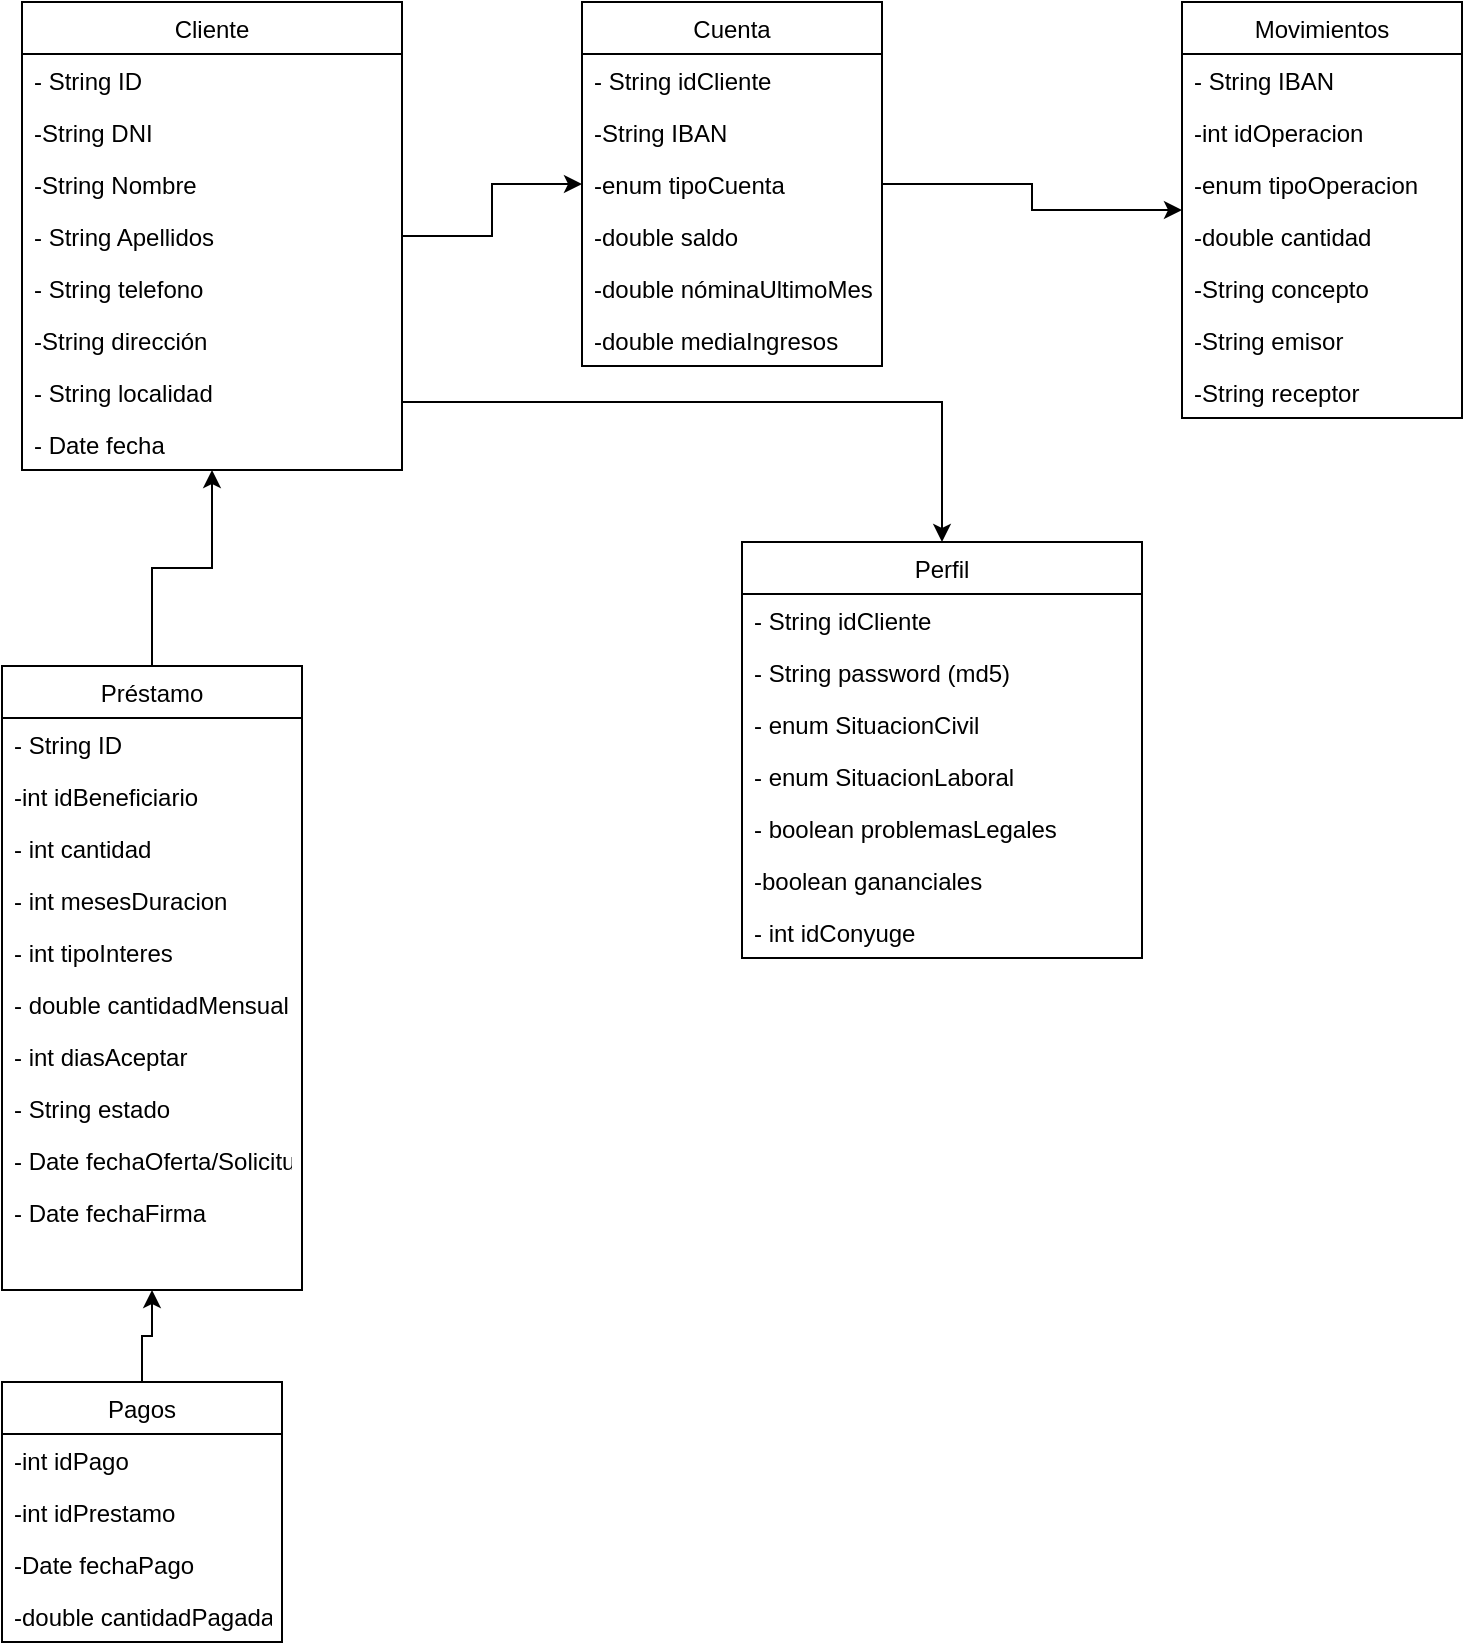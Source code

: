 <mxfile version="19.0.2" type="device"><diagram id="qlV79bPoqPxRbt2Vk2Qp" name="Página-1"><mxGraphModel dx="1622" dy="863" grid="1" gridSize="10" guides="1" tooltips="1" connect="1" arrows="1" fold="1" page="1" pageScale="1" pageWidth="827" pageHeight="1169" math="0" shadow="0"><root><mxCell id="0"/><mxCell id="1" parent="0"/><mxCell id="fdAXG1VmMjPfNaknBt4R-120" style="edgeStyle=orthogonalEdgeStyle;rounded=0;orthogonalLoop=1;jettySize=auto;html=1;" parent="1" source="fdAXG1VmMjPfNaknBt4R-1" target="fdAXG1VmMjPfNaknBt4R-21" edge="1"><mxGeometry relative="1" as="geometry"/></mxCell><mxCell id="fdAXG1VmMjPfNaknBt4R-122" style="edgeStyle=orthogonalEdgeStyle;rounded=0;orthogonalLoop=1;jettySize=auto;html=1;" parent="1" source="fdAXG1VmMjPfNaknBt4R-1" target="fdAXG1VmMjPfNaknBt4R-13" edge="1"><mxGeometry relative="1" as="geometry"><Array as="points"><mxPoint x="460" y="240"/></Array></mxGeometry></mxCell><mxCell id="fdAXG1VmMjPfNaknBt4R-1" value="Cliente" style="swimlane;fontStyle=0;childLayout=stackLayout;horizontal=1;startSize=26;fillColor=none;horizontalStack=0;resizeParent=1;resizeParentMax=0;resizeLast=0;collapsible=1;marginBottom=0;" parent="1" vertex="1"><mxGeometry y="40" width="190" height="234" as="geometry"/></mxCell><mxCell id="fdAXG1VmMjPfNaknBt4R-2" value="- String ID" style="text;strokeColor=none;fillColor=none;align=left;verticalAlign=top;spacingLeft=4;spacingRight=4;overflow=hidden;rotatable=0;points=[[0,0.5],[1,0.5]];portConstraint=eastwest;" parent="fdAXG1VmMjPfNaknBt4R-1" vertex="1"><mxGeometry y="26" width="190" height="26" as="geometry"/></mxCell><mxCell id="fdAXG1VmMjPfNaknBt4R-12" value="-String DNI" style="text;strokeColor=none;fillColor=none;align=left;verticalAlign=top;spacingLeft=4;spacingRight=4;overflow=hidden;rotatable=0;points=[[0,0.5],[1,0.5]];portConstraint=eastwest;" parent="fdAXG1VmMjPfNaknBt4R-1" vertex="1"><mxGeometry y="52" width="190" height="26" as="geometry"/></mxCell><mxCell id="fdAXG1VmMjPfNaknBt4R-3" value="-String Nombre" style="text;strokeColor=none;fillColor=none;align=left;verticalAlign=top;spacingLeft=4;spacingRight=4;overflow=hidden;rotatable=0;points=[[0,0.5],[1,0.5]];portConstraint=eastwest;" parent="fdAXG1VmMjPfNaknBt4R-1" vertex="1"><mxGeometry y="78" width="190" height="26" as="geometry"/></mxCell><mxCell id="fdAXG1VmMjPfNaknBt4R-4" value="- String Apellidos" style="text;strokeColor=none;fillColor=none;align=left;verticalAlign=top;spacingLeft=4;spacingRight=4;overflow=hidden;rotatable=0;points=[[0,0.5],[1,0.5]];portConstraint=eastwest;" parent="fdAXG1VmMjPfNaknBt4R-1" vertex="1"><mxGeometry y="104" width="190" height="26" as="geometry"/></mxCell><mxCell id="fdAXG1VmMjPfNaknBt4R-11" value="- String telefono" style="text;strokeColor=none;fillColor=none;align=left;verticalAlign=top;spacingLeft=4;spacingRight=4;overflow=hidden;rotatable=0;points=[[0,0.5],[1,0.5]];portConstraint=eastwest;" parent="fdAXG1VmMjPfNaknBt4R-1" vertex="1"><mxGeometry y="130" width="190" height="26" as="geometry"/></mxCell><mxCell id="fdAXG1VmMjPfNaknBt4R-10" value="-String dirección" style="text;strokeColor=none;fillColor=none;align=left;verticalAlign=top;spacingLeft=4;spacingRight=4;overflow=hidden;rotatable=0;points=[[0,0.5],[1,0.5]];portConstraint=eastwest;" parent="fdAXG1VmMjPfNaknBt4R-1" vertex="1"><mxGeometry y="156" width="190" height="26" as="geometry"/></mxCell><mxCell id="fdAXG1VmMjPfNaknBt4R-9" value="- String localidad" style="text;strokeColor=none;fillColor=none;align=left;verticalAlign=top;spacingLeft=4;spacingRight=4;overflow=hidden;rotatable=0;points=[[0,0.5],[1,0.5]];portConstraint=eastwest;" parent="fdAXG1VmMjPfNaknBt4R-1" vertex="1"><mxGeometry y="182" width="190" height="26" as="geometry"/></mxCell><mxCell id="fdAXG1VmMjPfNaknBt4R-8" value="- Date fecha" style="text;strokeColor=none;fillColor=none;align=left;verticalAlign=top;spacingLeft=4;spacingRight=4;overflow=hidden;rotatable=0;points=[[0,0.5],[1,0.5]];portConstraint=eastwest;" parent="fdAXG1VmMjPfNaknBt4R-1" vertex="1"><mxGeometry y="208" width="190" height="26" as="geometry"/></mxCell><mxCell id="fdAXG1VmMjPfNaknBt4R-13" value="Perfil" style="swimlane;fontStyle=0;childLayout=stackLayout;horizontal=1;startSize=26;fillColor=none;horizontalStack=0;resizeParent=1;resizeParentMax=0;resizeLast=0;collapsible=1;marginBottom=0;" parent="1" vertex="1"><mxGeometry x="360" y="310" width="200" height="208" as="geometry"/></mxCell><mxCell id="fdAXG1VmMjPfNaknBt4R-14" value="- String idCliente" style="text;strokeColor=none;fillColor=none;align=left;verticalAlign=top;spacingLeft=4;spacingRight=4;overflow=hidden;rotatable=0;points=[[0,0.5],[1,0.5]];portConstraint=eastwest;" parent="fdAXG1VmMjPfNaknBt4R-13" vertex="1"><mxGeometry y="26" width="200" height="26" as="geometry"/></mxCell><mxCell id="fdAXG1VmMjPfNaknBt4R-15" value="- String password (md5)" style="text;strokeColor=none;fillColor=none;align=left;verticalAlign=top;spacingLeft=4;spacingRight=4;overflow=hidden;rotatable=0;points=[[0,0.5],[1,0.5]];portConstraint=eastwest;" parent="fdAXG1VmMjPfNaknBt4R-13" vertex="1"><mxGeometry y="52" width="200" height="26" as="geometry"/></mxCell><mxCell id="fdAXG1VmMjPfNaknBt4R-16" value="- enum SituacionCivil" style="text;strokeColor=none;fillColor=none;align=left;verticalAlign=top;spacingLeft=4;spacingRight=4;overflow=hidden;rotatable=0;points=[[0,0.5],[1,0.5]];portConstraint=eastwest;" parent="fdAXG1VmMjPfNaknBt4R-13" vertex="1"><mxGeometry y="78" width="200" height="26" as="geometry"/></mxCell><mxCell id="fdAXG1VmMjPfNaknBt4R-20" value="- enum SituacionLaboral" style="text;strokeColor=none;fillColor=none;align=left;verticalAlign=top;spacingLeft=4;spacingRight=4;overflow=hidden;rotatable=0;points=[[0,0.5],[1,0.5]];portConstraint=eastwest;" parent="fdAXG1VmMjPfNaknBt4R-13" vertex="1"><mxGeometry y="104" width="200" height="26" as="geometry"/></mxCell><mxCell id="fdAXG1VmMjPfNaknBt4R-19" value="- boolean problemasLegales" style="text;strokeColor=none;fillColor=none;align=left;verticalAlign=top;spacingLeft=4;spacingRight=4;overflow=hidden;rotatable=0;points=[[0,0.5],[1,0.5]];portConstraint=eastwest;" parent="fdAXG1VmMjPfNaknBt4R-13" vertex="1"><mxGeometry y="130" width="200" height="26" as="geometry"/></mxCell><mxCell id="fdAXG1VmMjPfNaknBt4R-18" value="-boolean gananciales" style="text;strokeColor=none;fillColor=none;align=left;verticalAlign=top;spacingLeft=4;spacingRight=4;overflow=hidden;rotatable=0;points=[[0,0.5],[1,0.5]];portConstraint=eastwest;" parent="fdAXG1VmMjPfNaknBt4R-13" vertex="1"><mxGeometry y="156" width="200" height="26" as="geometry"/></mxCell><mxCell id="fdAXG1VmMjPfNaknBt4R-17" value="- int idConyuge" style="text;strokeColor=none;fillColor=none;align=left;verticalAlign=top;spacingLeft=4;spacingRight=4;overflow=hidden;rotatable=0;points=[[0,0.5],[1,0.5]];portConstraint=eastwest;" parent="fdAXG1VmMjPfNaknBt4R-13" vertex="1"><mxGeometry y="182" width="200" height="26" as="geometry"/></mxCell><mxCell id="fdAXG1VmMjPfNaknBt4R-121" style="edgeStyle=orthogonalEdgeStyle;rounded=0;orthogonalLoop=1;jettySize=auto;html=1;" parent="1" source="fdAXG1VmMjPfNaknBt4R-21" target="fdAXG1VmMjPfNaknBt4R-29" edge="1"><mxGeometry relative="1" as="geometry"/></mxCell><mxCell id="fdAXG1VmMjPfNaknBt4R-21" value="Cuenta" style="swimlane;fontStyle=0;childLayout=stackLayout;horizontal=1;startSize=26;fillColor=none;horizontalStack=0;resizeParent=1;resizeParentMax=0;resizeLast=0;collapsible=1;marginBottom=0;" parent="1" vertex="1"><mxGeometry x="280" y="40" width="150" height="182" as="geometry"/></mxCell><mxCell id="NHly7Dw9OzPql2E6plCW-1" value="- String idCliente" style="text;strokeColor=none;fillColor=none;align=left;verticalAlign=top;spacingLeft=4;spacingRight=4;overflow=hidden;rotatable=0;points=[[0,0.5],[1,0.5]];portConstraint=eastwest;" vertex="1" parent="fdAXG1VmMjPfNaknBt4R-21"><mxGeometry y="26" width="150" height="26" as="geometry"/></mxCell><mxCell id="fdAXG1VmMjPfNaknBt4R-22" value="-String IBAN" style="text;strokeColor=none;fillColor=none;align=left;verticalAlign=top;spacingLeft=4;spacingRight=4;overflow=hidden;rotatable=0;points=[[0,0.5],[1,0.5]];portConstraint=eastwest;" parent="fdAXG1VmMjPfNaknBt4R-21" vertex="1"><mxGeometry y="52" width="150" height="26" as="geometry"/></mxCell><mxCell id="fdAXG1VmMjPfNaknBt4R-23" value="-enum tipoCuenta" style="text;strokeColor=none;fillColor=none;align=left;verticalAlign=top;spacingLeft=4;spacingRight=4;overflow=hidden;rotatable=0;points=[[0,0.5],[1,0.5]];portConstraint=eastwest;" parent="fdAXG1VmMjPfNaknBt4R-21" vertex="1"><mxGeometry y="78" width="150" height="26" as="geometry"/></mxCell><mxCell id="fdAXG1VmMjPfNaknBt4R-24" value="-double saldo" style="text;strokeColor=none;fillColor=none;align=left;verticalAlign=top;spacingLeft=4;spacingRight=4;overflow=hidden;rotatable=0;points=[[0,0.5],[1,0.5]];portConstraint=eastwest;" parent="fdAXG1VmMjPfNaknBt4R-21" vertex="1"><mxGeometry y="104" width="150" height="26" as="geometry"/></mxCell><mxCell id="fdAXG1VmMjPfNaknBt4R-28" value="-double nóminaUltimoMes" style="text;strokeColor=none;fillColor=none;align=left;verticalAlign=top;spacingLeft=4;spacingRight=4;overflow=hidden;rotatable=0;points=[[0,0.5],[1,0.5]];portConstraint=eastwest;" parent="fdAXG1VmMjPfNaknBt4R-21" vertex="1"><mxGeometry y="130" width="150" height="26" as="geometry"/></mxCell><mxCell id="fdAXG1VmMjPfNaknBt4R-27" value="-double mediaIngresos" style="text;strokeColor=none;fillColor=none;align=left;verticalAlign=top;spacingLeft=4;spacingRight=4;overflow=hidden;rotatable=0;points=[[0,0.5],[1,0.5]];portConstraint=eastwest;" parent="fdAXG1VmMjPfNaknBt4R-21" vertex="1"><mxGeometry y="156" width="150" height="26" as="geometry"/></mxCell><mxCell id="fdAXG1VmMjPfNaknBt4R-29" value="Movimientos" style="swimlane;fontStyle=0;childLayout=stackLayout;horizontal=1;startSize=26;fillColor=none;horizontalStack=0;resizeParent=1;resizeParentMax=0;resizeLast=0;collapsible=1;marginBottom=0;" parent="1" vertex="1"><mxGeometry x="580" y="40" width="140" height="208" as="geometry"/></mxCell><mxCell id="NHly7Dw9OzPql2E6plCW-2" value="- String IBAN" style="text;strokeColor=none;fillColor=none;align=left;verticalAlign=top;spacingLeft=4;spacingRight=4;overflow=hidden;rotatable=0;points=[[0,0.5],[1,0.5]];portConstraint=eastwest;" vertex="1" parent="fdAXG1VmMjPfNaknBt4R-29"><mxGeometry y="26" width="140" height="26" as="geometry"/></mxCell><mxCell id="fdAXG1VmMjPfNaknBt4R-30" value="-int idOperacion" style="text;strokeColor=none;fillColor=none;align=left;verticalAlign=top;spacingLeft=4;spacingRight=4;overflow=hidden;rotatable=0;points=[[0,0.5],[1,0.5]];portConstraint=eastwest;" parent="fdAXG1VmMjPfNaknBt4R-29" vertex="1"><mxGeometry y="52" width="140" height="26" as="geometry"/></mxCell><mxCell id="fdAXG1VmMjPfNaknBt4R-128" value="-enum tipoOperacion" style="text;strokeColor=none;fillColor=none;align=left;verticalAlign=top;spacingLeft=4;spacingRight=4;overflow=hidden;rotatable=0;points=[[0,0.5],[1,0.5]];portConstraint=eastwest;" parent="fdAXG1VmMjPfNaknBt4R-29" vertex="1"><mxGeometry y="78" width="140" height="26" as="geometry"/></mxCell><mxCell id="fdAXG1VmMjPfNaknBt4R-31" value="-double cantidad" style="text;strokeColor=none;fillColor=none;align=left;verticalAlign=top;spacingLeft=4;spacingRight=4;overflow=hidden;rotatable=0;points=[[0,0.5],[1,0.5]];portConstraint=eastwest;" parent="fdAXG1VmMjPfNaknBt4R-29" vertex="1"><mxGeometry y="104" width="140" height="26" as="geometry"/></mxCell><mxCell id="fdAXG1VmMjPfNaknBt4R-32" value="-String concepto" style="text;strokeColor=none;fillColor=none;align=left;verticalAlign=top;spacingLeft=4;spacingRight=4;overflow=hidden;rotatable=0;points=[[0,0.5],[1,0.5]];portConstraint=eastwest;" parent="fdAXG1VmMjPfNaknBt4R-29" vertex="1"><mxGeometry y="130" width="140" height="26" as="geometry"/></mxCell><mxCell id="fdAXG1VmMjPfNaknBt4R-33" value="-String emisor" style="text;strokeColor=none;fillColor=none;align=left;verticalAlign=top;spacingLeft=4;spacingRight=4;overflow=hidden;rotatable=0;points=[[0,0.5],[1,0.5]];portConstraint=eastwest;" parent="fdAXG1VmMjPfNaknBt4R-29" vertex="1"><mxGeometry y="156" width="140" height="26" as="geometry"/></mxCell><mxCell id="fdAXG1VmMjPfNaknBt4R-34" value="-String receptor" style="text;strokeColor=none;fillColor=none;align=left;verticalAlign=top;spacingLeft=4;spacingRight=4;overflow=hidden;rotatable=0;points=[[0,0.5],[1,0.5]];portConstraint=eastwest;" parent="fdAXG1VmMjPfNaknBt4R-29" vertex="1"><mxGeometry y="182" width="140" height="26" as="geometry"/></mxCell><mxCell id="fdAXG1VmMjPfNaknBt4R-124" style="edgeStyle=orthogonalEdgeStyle;rounded=0;orthogonalLoop=1;jettySize=auto;html=1;" parent="1" source="fdAXG1VmMjPfNaknBt4R-43" target="fdAXG1VmMjPfNaknBt4R-48" edge="1"><mxGeometry relative="1" as="geometry"/></mxCell><mxCell id="fdAXG1VmMjPfNaknBt4R-43" value="Pagos" style="swimlane;fontStyle=0;childLayout=stackLayout;horizontal=1;startSize=26;fillColor=none;horizontalStack=0;resizeParent=1;resizeParentMax=0;resizeLast=0;collapsible=1;marginBottom=0;" parent="1" vertex="1"><mxGeometry x="-10" y="730" width="140" height="130" as="geometry"/></mxCell><mxCell id="fdAXG1VmMjPfNaknBt4R-44" value="-int idPago" style="text;strokeColor=none;fillColor=none;align=left;verticalAlign=top;spacingLeft=4;spacingRight=4;overflow=hidden;rotatable=0;points=[[0,0.5],[1,0.5]];portConstraint=eastwest;" parent="fdAXG1VmMjPfNaknBt4R-43" vertex="1"><mxGeometry y="26" width="140" height="26" as="geometry"/></mxCell><mxCell id="fdAXG1VmMjPfNaknBt4R-45" value="-int idPrestamo" style="text;strokeColor=none;fillColor=none;align=left;verticalAlign=top;spacingLeft=4;spacingRight=4;overflow=hidden;rotatable=0;points=[[0,0.5],[1,0.5]];portConstraint=eastwest;" parent="fdAXG1VmMjPfNaknBt4R-43" vertex="1"><mxGeometry y="52" width="140" height="26" as="geometry"/></mxCell><mxCell id="fdAXG1VmMjPfNaknBt4R-46" value="-Date fechaPago" style="text;strokeColor=none;fillColor=none;align=left;verticalAlign=top;spacingLeft=4;spacingRight=4;overflow=hidden;rotatable=0;points=[[0,0.5],[1,0.5]];portConstraint=eastwest;" parent="fdAXG1VmMjPfNaknBt4R-43" vertex="1"><mxGeometry y="78" width="140" height="26" as="geometry"/></mxCell><mxCell id="fdAXG1VmMjPfNaknBt4R-47" value="-double cantidadPagada" style="text;strokeColor=none;fillColor=none;align=left;verticalAlign=top;spacingLeft=4;spacingRight=4;overflow=hidden;rotatable=0;points=[[0,0.5],[1,0.5]];portConstraint=eastwest;" parent="fdAXG1VmMjPfNaknBt4R-43" vertex="1"><mxGeometry y="104" width="140" height="26" as="geometry"/></mxCell><mxCell id="fdAXG1VmMjPfNaknBt4R-123" style="edgeStyle=orthogonalEdgeStyle;rounded=0;orthogonalLoop=1;jettySize=auto;html=1;" parent="1" source="fdAXG1VmMjPfNaknBt4R-48" target="fdAXG1VmMjPfNaknBt4R-1" edge="1"><mxGeometry relative="1" as="geometry"/></mxCell><mxCell id="fdAXG1VmMjPfNaknBt4R-48" value="Préstamo" style="swimlane;fontStyle=0;childLayout=stackLayout;horizontal=1;startSize=26;fillColor=none;horizontalStack=0;resizeParent=1;resizeParentMax=0;resizeLast=0;collapsible=1;marginBottom=0;" parent="1" vertex="1"><mxGeometry x="-10" y="372" width="150" height="312" as="geometry"/></mxCell><mxCell id="fdAXG1VmMjPfNaknBt4R-49" value="- String ID" style="text;strokeColor=none;fillColor=none;align=left;verticalAlign=top;spacingLeft=4;spacingRight=4;overflow=hidden;rotatable=0;points=[[0,0.5],[1,0.5]];portConstraint=eastwest;" parent="fdAXG1VmMjPfNaknBt4R-48" vertex="1"><mxGeometry y="26" width="150" height="26" as="geometry"/></mxCell><mxCell id="fdAXG1VmMjPfNaknBt4R-51" value="-int idBeneficiario" style="text;strokeColor=none;fillColor=none;align=left;verticalAlign=top;spacingLeft=4;spacingRight=4;overflow=hidden;rotatable=0;points=[[0,0.5],[1,0.5]];portConstraint=eastwest;" parent="fdAXG1VmMjPfNaknBt4R-48" vertex="1"><mxGeometry y="52" width="150" height="26" as="geometry"/></mxCell><mxCell id="fdAXG1VmMjPfNaknBt4R-52" value="- int cantidad" style="text;strokeColor=none;fillColor=none;align=left;verticalAlign=top;spacingLeft=4;spacingRight=4;overflow=hidden;rotatable=0;points=[[0,0.5],[1,0.5]];portConstraint=eastwest;" parent="fdAXG1VmMjPfNaknBt4R-48" vertex="1"><mxGeometry y="78" width="150" height="26" as="geometry"/></mxCell><mxCell id="fdAXG1VmMjPfNaknBt4R-53" value="- int mesesDuracion" style="text;strokeColor=none;fillColor=none;align=left;verticalAlign=top;spacingLeft=4;spacingRight=4;overflow=hidden;rotatable=0;points=[[0,0.5],[1,0.5]];portConstraint=eastwest;" parent="fdAXG1VmMjPfNaknBt4R-48" vertex="1"><mxGeometry y="104" width="150" height="26" as="geometry"/></mxCell><mxCell id="fdAXG1VmMjPfNaknBt4R-54" value="- int tipoInteres" style="text;strokeColor=none;fillColor=none;align=left;verticalAlign=top;spacingLeft=4;spacingRight=4;overflow=hidden;rotatable=0;points=[[0,0.5],[1,0.5]];portConstraint=eastwest;" parent="fdAXG1VmMjPfNaknBt4R-48" vertex="1"><mxGeometry y="130" width="150" height="26" as="geometry"/></mxCell><mxCell id="FVVyYLwQmxPzaNIrXtN7-6" value="- double cantidadMensual" style="text;strokeColor=none;fillColor=none;align=left;verticalAlign=top;spacingLeft=4;spacingRight=4;overflow=hidden;rotatable=0;points=[[0,0.5],[1,0.5]];portConstraint=eastwest;" parent="fdAXG1VmMjPfNaknBt4R-48" vertex="1"><mxGeometry y="156" width="150" height="26" as="geometry"/></mxCell><mxCell id="FVVyYLwQmxPzaNIrXtN7-5" value="- int diasAceptar" style="text;strokeColor=none;fillColor=none;align=left;verticalAlign=top;spacingLeft=4;spacingRight=4;overflow=hidden;rotatable=0;points=[[0,0.5],[1,0.5]];portConstraint=eastwest;" parent="fdAXG1VmMjPfNaknBt4R-48" vertex="1"><mxGeometry y="182" width="150" height="26" as="geometry"/></mxCell><mxCell id="FVVyYLwQmxPzaNIrXtN7-4" value="- String estado" style="text;strokeColor=none;fillColor=none;align=left;verticalAlign=top;spacingLeft=4;spacingRight=4;overflow=hidden;rotatable=0;points=[[0,0.5],[1,0.5]];portConstraint=eastwest;" parent="fdAXG1VmMjPfNaknBt4R-48" vertex="1"><mxGeometry y="208" width="150" height="26" as="geometry"/></mxCell><mxCell id="FVVyYLwQmxPzaNIrXtN7-3" value="- Date fechaOferta/Solicitud" style="text;strokeColor=none;fillColor=none;align=left;verticalAlign=top;spacingLeft=4;spacingRight=4;overflow=hidden;rotatable=0;points=[[0,0.5],[1,0.5]];portConstraint=eastwest;" parent="fdAXG1VmMjPfNaknBt4R-48" vertex="1"><mxGeometry y="234" width="150" height="26" as="geometry"/></mxCell><mxCell id="FVVyYLwQmxPzaNIrXtN7-2" value="- Date fechaFirma" style="text;strokeColor=none;fillColor=none;align=left;verticalAlign=top;spacingLeft=4;spacingRight=4;overflow=hidden;rotatable=0;points=[[0,0.5],[1,0.5]];portConstraint=eastwest;" parent="fdAXG1VmMjPfNaknBt4R-48" vertex="1"><mxGeometry y="260" width="150" height="26" as="geometry"/></mxCell><mxCell id="FVVyYLwQmxPzaNIrXtN7-1" style="text;strokeColor=none;fillColor=none;align=left;verticalAlign=top;spacingLeft=4;spacingRight=4;overflow=hidden;rotatable=0;points=[[0,0.5],[1,0.5]];portConstraint=eastwest;" parent="fdAXG1VmMjPfNaknBt4R-48" vertex="1"><mxGeometry y="286" width="150" height="26" as="geometry"/></mxCell></root></mxGraphModel></diagram></mxfile>